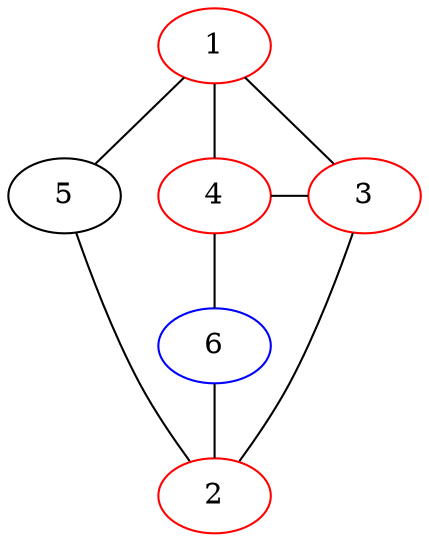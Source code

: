 graph {
  5;
  1 -- 4 -- 6 -- 2;
  1 -- 3 -- 2;
  4 -- 3;
  1 -- 5 -- 2;

  {
    rank="same";
    3;
    4;
    5;

  }

  1 [color="red"];
  2 [color="red"];
  3 [color="red"];
  4 [color="red"];
  6 [color="blue"];

}
